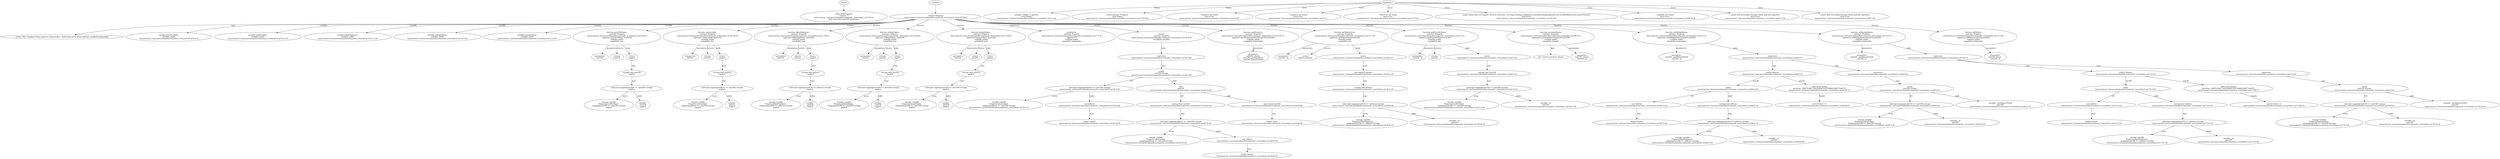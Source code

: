 strict digraph "tests/contract_testcases/solana/doccomments_everywhere.sol" {
	MintProperty [label="name:MintProperty\ncontract: 0\ntests/contract_testcases/solana/doccomments_everywhere.sol:15:9-21\nfield name:id ty:uint256 indexed:no"]
	contract [label="contract Property\ntests/contract_testcases/solana/doccomments_everywhere.sol:4:107-99:2"]
	tags [label="author: Max Campbell (https://github.com/maxall41), RafaCypherpunk (https://github.com/RafaCypherpunk)"]
	var [label="variable pricePerShare_\nvisibility public\ntests/contract_testcases/solana/doccomments_everywhere.sol:9:3-52"]
	var_7 [label="variable valueLocked_\nvisibility public\ntests/contract_testcases/solana/doccomments_everywhere.sol:10:3-50"]
	var_8 [label="variable tokenDeployers_\nvisibility public\ntests/contract_testcases/solana/doccomments_everywhere.sol:11:3-53"]
	var_9 [label="variable sellingTokens_\nvisibility public\ntests/contract_testcases/solana/doccomments_everywhere.sol:12:3-52"]
	var_10 [label="variable buyingTokens_\nvisibility public\ntests/contract_testcases/solana/doccomments_everywhere.sol:13:3-51"]
	pricePerShare_ [label="function pricePerShare_\ncontract: Property\ntests/contract_testcases/solana/doccomments_everywhere.sol:9:38-52\nsignature pricePerShare_(uint256)\nvisibility public\nmutability view"]
	parameters [label="parameters\nuint256 "]
	returns [label="returns\nuint256 "]
	return [label="return\nimplicit"]
	storage_load [label="storage load uint256\nimplicit"]
	subscript [label="subscript mapping(uint256 => uint256) storage\nimplicit"]
	storage_var [label="storage variable\nProperty.pricePerShare_\nmapping(uint256 => uint256) storage\nimplicit"]
	variable [label="variable: \nuint256\nimplicit"]
	valueLocked_ [label="function valueLocked_\ncontract: Property\ntests/contract_testcases/solana/doccomments_everywhere.sol:10:38-50\nsignature valueLocked_(bytes32)\nvisibility public\nmutability view"]
	parameters_20 [label="parameters\naddress "]
	returns_21 [label="returns\nuint256 "]
	return_22 [label="return\nimplicit"]
	storage_load_23 [label="storage load uint256\nimplicit"]
	subscript_24 [label="subscript mapping(address => uint256) storage\nimplicit"]
	storage_var_25 [label="storage variable\nProperty.valueLocked_\nmapping(address => uint256) storage\nimplicit"]
	variable_26 [label="variable: \naddress\nimplicit"]
	tokenDeployers_ [label="function tokenDeployers_\ncontract: Property\ntests/contract_testcases/solana/doccomments_everywhere.sol:11:38-53\nsignature tokenDeployers_(uint256)\nvisibility public\nmutability view"]
	parameters_28 [label="parameters\nuint256 "]
	returns_29 [label="returns\naddress "]
	return_30 [label="return\nimplicit"]
	storage_load_31 [label="storage load address\nimplicit"]
	subscript_32 [label="subscript mapping(uint256 => address) storage\nimplicit"]
	storage_var_33 [label="storage variable\nProperty.tokenDeployers_\nmapping(uint256 => address) storage\nimplicit"]
	variable_34 [label="variable: \nuint256\nimplicit"]
	sellingTokens_ [label="function sellingTokens_\ncontract: Property\ntests/contract_testcases/solana/doccomments_everywhere.sol:12:38-52\nsignature sellingTokens_(uint256)\nvisibility public\nmutability view"]
	parameters_36 [label="parameters\nuint256 "]
	returns_37 [label="returns\nuint256 "]
	return_38 [label="return\nimplicit"]
	storage_load_39 [label="storage load uint256\nimplicit"]
	subscript_40 [label="subscript mapping(uint256 => uint256) storage\nimplicit"]
	storage_var_41 [label="storage variable\nProperty.sellingTokens_\nmapping(uint256 => uint256) storage\nimplicit"]
	variable_42 [label="variable: \nuint256\nimplicit"]
	buyingTokens_ [label="function buyingTokens_\ncontract: Property\ntests/contract_testcases/solana/doccomments_everywhere.sol:13:38-51\nsignature buyingTokens_(uint256)\nvisibility public\nmutability view"]
	parameters_44 [label="parameters\nuint256 "]
	returns_45 [label="returns\nuint256 "]
	return_46 [label="return\nimplicit"]
	storage_load_47 [label="storage load uint256\nimplicit"]
	subscript_48 [label="subscript mapping(uint256 => uint256) storage\nimplicit"]
	storage_var_49 [label="storage variable\nProperty.buyingTokens_\nmapping(uint256 => uint256) storage\nimplicit"]
	variable_50 [label="variable: \nuint256\nimplicit"]
	node_51 [label="constructor \ncontract: Property\ntests/contract_testcases/solana/doccomments_everywhere.sol:17:3-76\nsignature ()\nvisibility public\nmutability nonpayable"]
	node_52 [label="receive \ncontract: Property\ntests/contract_testcases/solana/doccomments_everywhere.sol:19:3-29\nmutability payable"]
	expr [label="expression\ntests/contract_testcases/solana/doccomments_everywhere.sol:20:5-68"]
	assign [label="assign\nuint256 storage\ntests/contract_testcases/solana/doccomments_everywhere.sol:20:5-68"]
	subscript_55 [label="subscript mapping(address => uint256) storage\ntests/contract_testcases/solana/doccomments_everywhere.sol:20:5-29"]
	storage_var_56 [label="storage variable\nProperty.valueLocked_\nmapping(address => uint256) storage\ntests/contract_testcases/solana/doccomments_everywhere.sol:20:5-17"]
	cast [label="cast address\ntests/contract_testcases/solana/doccomments_everywhere.sol:20:18-28"]
	builtins [label="builtin Sender\ntests/contract_testcases/solana/doccomments_everywhere.sol:20:18-28"]
	add [label="add\nuint256\ntests/contract_testcases/solana/doccomments_everywhere.sol:20:32-68"]
	storage_load_60 [label="storage load uint256\ntests/contract_testcases/solana/doccomments_everywhere.sol:20:32-56"]
	subscript_61 [label="subscript mapping(address => uint256) storage\ntests/contract_testcases/solana/doccomments_everywhere.sol:20:32-56"]
	storage_var_62 [label="storage variable\nProperty.valueLocked_\nmapping(address => uint256) storage\ntests/contract_testcases/solana/doccomments_everywhere.sol:20:32-44"]
	cast_63 [label="cast address\ntests/contract_testcases/solana/doccomments_everywhere.sol:20:45-55"]
	builtins_64 [label="builtin Sender\ntests/contract_testcases/solana/doccomments_everywhere.sol:20:45-55"]
	sign_ext [label="sign extend uint256\ntests/contract_testcases/solana/doccomments_everywhere.sol:20:59-68"]
	builtins_66 [label="builtin Value\ntests/contract_testcases/solana/doccomments_everywhere.sol:20:59-68"]
	mintProperty [label="function mintProperty\ncontract: Property\ntests/contract_testcases/solana/doccomments_everywhere.sol:23:3-27:11\nsignature mintProperty(uint256,uint256,uint256)\nvisibility public\nmutability nonpayable"]
	parameters_68 [label="parameters\nuint256 _shares\nuint256 _pricePerShare\nuint256 _sharesForSale"]
	getTokenOwner [label="function getTokenOwner\ncontract: Property\ntests/contract_testcases/solana/doccomments_everywhere.sol:37:3-76\nsignature getTokenOwner(uint256)\nvisibility public\nmutability view"]
	parameters_70 [label="parameters\nuint256 _id"]
	returns_71 [label="returns\naddress payable "]
	return_72 [label="return\ntests/contract_testcases/solana/doccomments_everywhere.sol:38:5-41"]
	cast_73 [label="cast address payable\ntests/contract_testcases/solana/doccomments_everywhere.sol:38:12-41"]
	storage_load_74 [label="storage load address\ntests/contract_testcases/solana/doccomments_everywhere.sol:38:12-41"]
	subscript_75 [label="subscript mapping(uint256 => address) storage\ntests/contract_testcases/solana/doccomments_everywhere.sol:38:20-40"]
	storage_var_76 [label="storage variable\nProperty.tokenDeployers_\nmapping(uint256 => address) storage\ntests/contract_testcases/solana/doccomments_everywhere.sol:38:20-35"]
	variable_77 [label="variable: _id\nuint256\ntests/contract_testcases/solana/doccomments_everywhere.sol:38:36-39"]
	getPricePerShare [label="function getPricePerShare\ncontract: Property\ntests/contract_testcases/solana/doccomments_everywhere.sol:41:3-71\nsignature getPricePerShare(uint256)\nvisibility public\nmutability view"]
	parameters_79 [label="parameters\nuint256 _id"]
	returns_80 [label="returns\nuint256 "]
	return_81 [label="return\ntests/contract_testcases/solana/doccomments_everywhere.sol:42:5-31"]
	storage_load_82 [label="storage load uint256\ntests/contract_testcases/solana/doccomments_everywhere.sol:42:5-31"]
	subscript_83 [label="subscript mapping(uint256 => uint256) storage\ntests/contract_testcases/solana/doccomments_everywhere.sol:42:12-31"]
	storage_var_84 [label="storage variable\nProperty.pricePerShare_\nmapping(uint256 => uint256) storage\ntests/contract_testcases/solana/doccomments_everywhere.sol:42:12-26"]
	variable_85 [label="variable: _id\nuint256\ntests/contract_testcases/solana/doccomments_everywhere.sol:42:27-30"]
	purchaseShares [label="function purchaseShares\ncontract: Property\ntests/contract_testcases/solana/doccomments_everywhere.sol:46:3-71\nsignature purchaseShares(uint256,uint256)\nvisibility public\nmutability payable"]
	tags_87 [label="dev: Used to purchase shares"]
	parameters_88 [label="parameters\nuint256 _shares\nuint256 _id"]
	setSellingShares [label="function setSellingShares\ncontract: Property\ntests/contract_testcases/solana/doccomments_everywhere.sol:67:3-74\nsignature setSellingShares(uint256,uint256)\nvisibility public\nmutability nonpayable"]
	parameters_90 [label="parameters\nuint256 _newSharesToSell\nuint256 _id"]
	expr_91 [label="expression\ntests/contract_testcases/solana/doccomments_everywhere.sol:68:5-73"]
	builtins_92 [label="builtin Require\ntests/contract_testcases/solana/doccomments_everywhere.sol:68:5-12"]
	equal [label="equal\ntests/contract_testcases/solana/doccomments_everywhere.sol:68:13-47"]
	cast_94 [label="cast address\ntests/contract_testcases/solana/doccomments_everywhere.sol:68:13-23"]
	builtins_95 [label="builtin Sender\ntests/contract_testcases/solana/doccomments_everywhere.sol:68:13-23"]
	storage_load_96 [label="storage load address\ntests/contract_testcases/solana/doccomments_everywhere.sol:68:27-47"]
	subscript_97 [label="subscript mapping(uint256 => address) storage\ntests/contract_testcases/solana/doccomments_everywhere.sol:68:27-47"]
	storage_var_98 [label="storage variable\nProperty.tokenDeployers_\nmapping(uint256 => address) storage\ntests/contract_testcases/solana/doccomments_everywhere.sol:68:27-42"]
	variable_99 [label="variable: _id\nuint256\ntests/contract_testcases/solana/doccomments_everywhere.sol:68:43-46"]
	alloc_array [label="alloc array string\ninitializer: 596f7520617265206e6f7420746865206f776e6572\ntests/contract_testcases/solana/doccomments_everywhere.sol:68:49-72"]
	number_literal [label="uint32 literal: 21\ntests/contract_testcases/solana/doccomments_everywhere.sol:68:49-72"]
	expr_102 [label="expression\ntests/contract_testcases/solana/doccomments_everywhere.sol:69:5-43"]
	assign_103 [label="assign\nuint256 storage\ntests/contract_testcases/solana/doccomments_everywhere.sol:69:5-43"]
	subscript_104 [label="subscript mapping(uint256 => uint256) storage\ntests/contract_testcases/solana/doccomments_everywhere.sol:69:5-24"]
	storage_var_105 [label="storage variable\nProperty.sellingTokens_\nmapping(uint256 => uint256) storage\ntests/contract_testcases/solana/doccomments_everywhere.sol:69:5-19"]
	variable_106 [label="variable: _id\nuint256\ntests/contract_testcases/solana/doccomments_everywhere.sol:69:20-23"]
	variable_107 [label="variable: _newSharesToSell\nuint256\ntests/contract_testcases/solana/doccomments_everywhere.sol:69:27-43"]
	setBuyingShares [label="function setBuyingShares\ncontract: Property\ntests/contract_testcases/solana/doccomments_everywhere.sol:72:3-73\nsignature setBuyingShares(uint256,uint256)\nvisibility public\nmutability nonpayable"]
	parameters_109 [label="parameters\nuint256 _newSharesToSell\nuint256 _id"]
	expr_110 [label="expression\ntests/contract_testcases/solana/doccomments_everywhere.sol:73:5-73"]
	builtins_111 [label="builtin Require\ntests/contract_testcases/solana/doccomments_everywhere.sol:73:5-12"]
	equal_112 [label="equal\ntests/contract_testcases/solana/doccomments_everywhere.sol:73:13-47"]
	cast_113 [label="cast address\ntests/contract_testcases/solana/doccomments_everywhere.sol:73:13-23"]
	builtins_114 [label="builtin Sender\ntests/contract_testcases/solana/doccomments_everywhere.sol:73:13-23"]
	storage_load_115 [label="storage load address\ntests/contract_testcases/solana/doccomments_everywhere.sol:73:27-47"]
	subscript_116 [label="subscript mapping(uint256 => address) storage\ntests/contract_testcases/solana/doccomments_everywhere.sol:73:27-47"]
	storage_var_117 [label="storage variable\nProperty.tokenDeployers_\nmapping(uint256 => address) storage\ntests/contract_testcases/solana/doccomments_everywhere.sol:73:27-42"]
	variable_118 [label="variable: _id\nuint256\ntests/contract_testcases/solana/doccomments_everywhere.sol:73:43-46"]
	alloc_array_119 [label="alloc array string\ninitializer: 596f7520617265206e6f7420746865206f776e6572\ntests/contract_testcases/solana/doccomments_everywhere.sol:73:49-72"]
	number_literal_120 [label="uint32 literal: 21\ntests/contract_testcases/solana/doccomments_everywhere.sol:73:49-72"]
	expr_121 [label="expression\ntests/contract_testcases/solana/doccomments_everywhere.sol:74:5-42"]
	assign_122 [label="assign\nuint256 storage\ntests/contract_testcases/solana/doccomments_everywhere.sol:74:5-42"]
	subscript_123 [label="subscript mapping(uint256 => uint256) storage\ntests/contract_testcases/solana/doccomments_everywhere.sol:74:5-23"]
	storage_var_124 [label="storage variable\nProperty.buyingTokens_\nmapping(uint256 => uint256) storage\ntests/contract_testcases/solana/doccomments_everywhere.sol:74:5-18"]
	variable_125 [label="variable: _id\nuint256\ntests/contract_testcases/solana/doccomments_everywhere.sol:74:19-22"]
	variable_126 [label="variable: _newSharesToSell\nuint256\ntests/contract_testcases/solana/doccomments_everywhere.sol:74:26-42"]
	sellShares [label="function sellShares\ncontract: Property\ntests/contract_testcases/solana/doccomments_everywhere.sol:77:3-59\nsignature sellShares(uint256,uint256)\nvisibility public\nmutability nonpayable"]
	parameters_128 [label="parameters\nuint256 shares_\nuint256 _id"]
	diagnostic [label="pragma 'solidity' is ignored\nlevel Debug\ntests/contract_testcases/solana/doccomments_everywhere.sol:1:1-24"]
	diagnostic_131 [label="found contract 'Property'\nlevel Debug\ntests/contract_testcases/solana/doccomments_everywhere.sol:4:107-99:2"]
	diagnostic_132 [label="'Counters' not found\nlevel Error\ntests/contract_testcases/solana/doccomments_everywhere.sol:6:22-30"]
	diagnostic_133 [label="'Counters' not found\nlevel Error\ntests/contract_testcases/solana/doccomments_everywhere.sol:7:3-11"]
	diagnostic_134 [label="'ERC1155' not found\nlevel Error\ntests/contract_testcases/solana/doccomments_everywhere.sol:17:17-24"]
	diagnostic_135 [label="target solana does not support receive() functions, see https://solang.readthedocs.io/en/latest/language/functions.html#fallback-and-receive-function\nlevel Error\ntests/contract_testcases/solana/doccomments_everywhere.sol:19:3-29"]
	diagnostic_136 [label="'_tokenIds' not found\nlevel Error\ntests/contract_testcases/solana/doccomments_everywhere.sol:28:29-38"]
	diagnostic_137 [label="cannot find overloaded function which matches signature\nlevel Error\ntests/contract_testcases/solana/doccomments_everywhere.sol:53:7-50"]
	diagnostic_138 [label="cannot find overloaded function which matches signature\nlevel Error\ntests/contract_testcases/solana/doccomments_everywhere.sol:86:7-38"]
	events -> MintProperty
	contracts -> contract
	contract -> tags [label="tags"]
	contract -> var [label="variable"]
	contract -> var_7 [label="variable"]
	contract -> var_8 [label="variable"]
	contract -> var_9 [label="variable"]
	contract -> var_10 [label="variable"]
	contract -> pricePerShare_ [label="function"]
	pricePerShare_ -> parameters [label="parameters"]
	pricePerShare_ -> returns [label="returns"]
	pricePerShare_ -> return [label="body"]
	return -> storage_load [label="expr"]
	storage_load -> subscript [label="expr"]
	subscript -> storage_var [label="array"]
	subscript -> variable [label="index"]
	contract -> valueLocked_ [label="function"]
	valueLocked_ -> parameters_20 [label="parameters"]
	valueLocked_ -> returns_21 [label="returns"]
	valueLocked_ -> return_22 [label="body"]
	return_22 -> storage_load_23 [label="expr"]
	storage_load_23 -> subscript_24 [label="expr"]
	subscript_24 -> storage_var_25 [label="array"]
	subscript_24 -> variable_26 [label="index"]
	contract -> tokenDeployers_ [label="function"]
	tokenDeployers_ -> parameters_28 [label="parameters"]
	tokenDeployers_ -> returns_29 [label="returns"]
	tokenDeployers_ -> return_30 [label="body"]
	return_30 -> storage_load_31 [label="expr"]
	storage_load_31 -> subscript_32 [label="expr"]
	subscript_32 -> storage_var_33 [label="array"]
	subscript_32 -> variable_34 [label="index"]
	contract -> sellingTokens_ [label="function"]
	sellingTokens_ -> parameters_36 [label="parameters"]
	sellingTokens_ -> returns_37 [label="returns"]
	sellingTokens_ -> return_38 [label="body"]
	return_38 -> storage_load_39 [label="expr"]
	storage_load_39 -> subscript_40 [label="expr"]
	subscript_40 -> storage_var_41 [label="array"]
	subscript_40 -> variable_42 [label="index"]
	contract -> buyingTokens_ [label="function"]
	buyingTokens_ -> parameters_44 [label="parameters"]
	buyingTokens_ -> returns_45 [label="returns"]
	buyingTokens_ -> return_46 [label="body"]
	return_46 -> storage_load_47 [label="expr"]
	storage_load_47 -> subscript_48 [label="expr"]
	subscript_48 -> storage_var_49 [label="array"]
	subscript_48 -> variable_50 [label="index"]
	contract -> node_51 [label="constructor"]
	contract -> node_52 [label="receive"]
	node_52 -> expr [label="body"]
	expr -> assign [label="expr"]
	assign -> subscript_55 [label="left"]
	subscript_55 -> storage_var_56 [label="array"]
	subscript_55 -> cast [label="index"]
	cast -> builtins [label="expr"]
	assign -> add [label="right"]
	add -> storage_load_60 [label="left"]
	storage_load_60 -> subscript_61 [label="expr"]
	subscript_61 -> storage_var_62 [label="array"]
	subscript_61 -> cast_63 [label="index"]
	cast_63 -> builtins_64 [label="expr"]
	add -> sign_ext [label="right"]
	sign_ext -> builtins_66 [label="expr"]
	contract -> mintProperty [label="function"]
	mintProperty -> parameters_68 [label="parameters"]
	contract -> getTokenOwner [label="function"]
	getTokenOwner -> parameters_70 [label="parameters"]
	getTokenOwner -> returns_71 [label="returns"]
	getTokenOwner -> return_72 [label="body"]
	return_72 -> cast_73 [label="expr"]
	cast_73 -> storage_load_74 [label="expr"]
	storage_load_74 -> subscript_75 [label="expr"]
	subscript_75 -> storage_var_76 [label="array"]
	subscript_75 -> variable_77 [label="index"]
	contract -> getPricePerShare [label="function"]
	getPricePerShare -> parameters_79 [label="parameters"]
	getPricePerShare -> returns_80 [label="returns"]
	getPricePerShare -> return_81 [label="body"]
	return_81 -> storage_load_82 [label="expr"]
	storage_load_82 -> subscript_83 [label="expr"]
	subscript_83 -> storage_var_84 [label="array"]
	subscript_83 -> variable_85 [label="index"]
	contract -> purchaseShares [label="function"]
	purchaseShares -> tags_87 [label="tags"]
	purchaseShares -> parameters_88 [label="parameters"]
	contract -> setSellingShares [label="function"]
	setSellingShares -> parameters_90 [label="parameters"]
	setSellingShares -> expr_91 [label="body"]
	expr_91 -> builtins_92 [label="expr"]
	builtins_92 -> equal [label="arg #0"]
	equal -> cast_94 [label="left"]
	cast_94 -> builtins_95 [label="expr"]
	equal -> storage_load_96 [label="right"]
	storage_load_96 -> subscript_97 [label="expr"]
	subscript_97 -> storage_var_98 [label="array"]
	subscript_97 -> variable_99 [label="index"]
	builtins_92 -> alloc_array [label="arg #1"]
	alloc_array -> number_literal [label="length"]
	expr_91 -> expr_102 [label="next"]
	expr_102 -> assign_103 [label="expr"]
	assign_103 -> subscript_104 [label="left"]
	subscript_104 -> storage_var_105 [label="array"]
	subscript_104 -> variable_106 [label="index"]
	assign_103 -> variable_107 [label="right"]
	contract -> setBuyingShares [label="function"]
	setBuyingShares -> parameters_109 [label="parameters"]
	setBuyingShares -> expr_110 [label="body"]
	expr_110 -> builtins_111 [label="expr"]
	builtins_111 -> equal_112 [label="arg #0"]
	equal_112 -> cast_113 [label="left"]
	cast_113 -> builtins_114 [label="expr"]
	equal_112 -> storage_load_115 [label="right"]
	storage_load_115 -> subscript_116 [label="expr"]
	subscript_116 -> storage_var_117 [label="array"]
	subscript_116 -> variable_118 [label="index"]
	builtins_111 -> alloc_array_119 [label="arg #1"]
	alloc_array_119 -> number_literal_120 [label="length"]
	expr_110 -> expr_121 [label="next"]
	expr_121 -> assign_122 [label="expr"]
	assign_122 -> subscript_123 [label="left"]
	subscript_123 -> storage_var_124 [label="array"]
	subscript_123 -> variable_125 [label="index"]
	assign_122 -> variable_126 [label="right"]
	contract -> sellShares [label="function"]
	sellShares -> parameters_128 [label="parameters"]
	diagnostics -> diagnostic [label="Debug"]
	diagnostics -> diagnostic_131 [label="Debug"]
	diagnostics -> diagnostic_132 [label="Error"]
	diagnostics -> diagnostic_133 [label="Error"]
	diagnostics -> diagnostic_134 [label="Error"]
	diagnostics -> diagnostic_135 [label="Error"]
	diagnostics -> diagnostic_136 [label="Error"]
	diagnostics -> diagnostic_137 [label="Error"]
	diagnostics -> diagnostic_138 [label="Error"]
}
